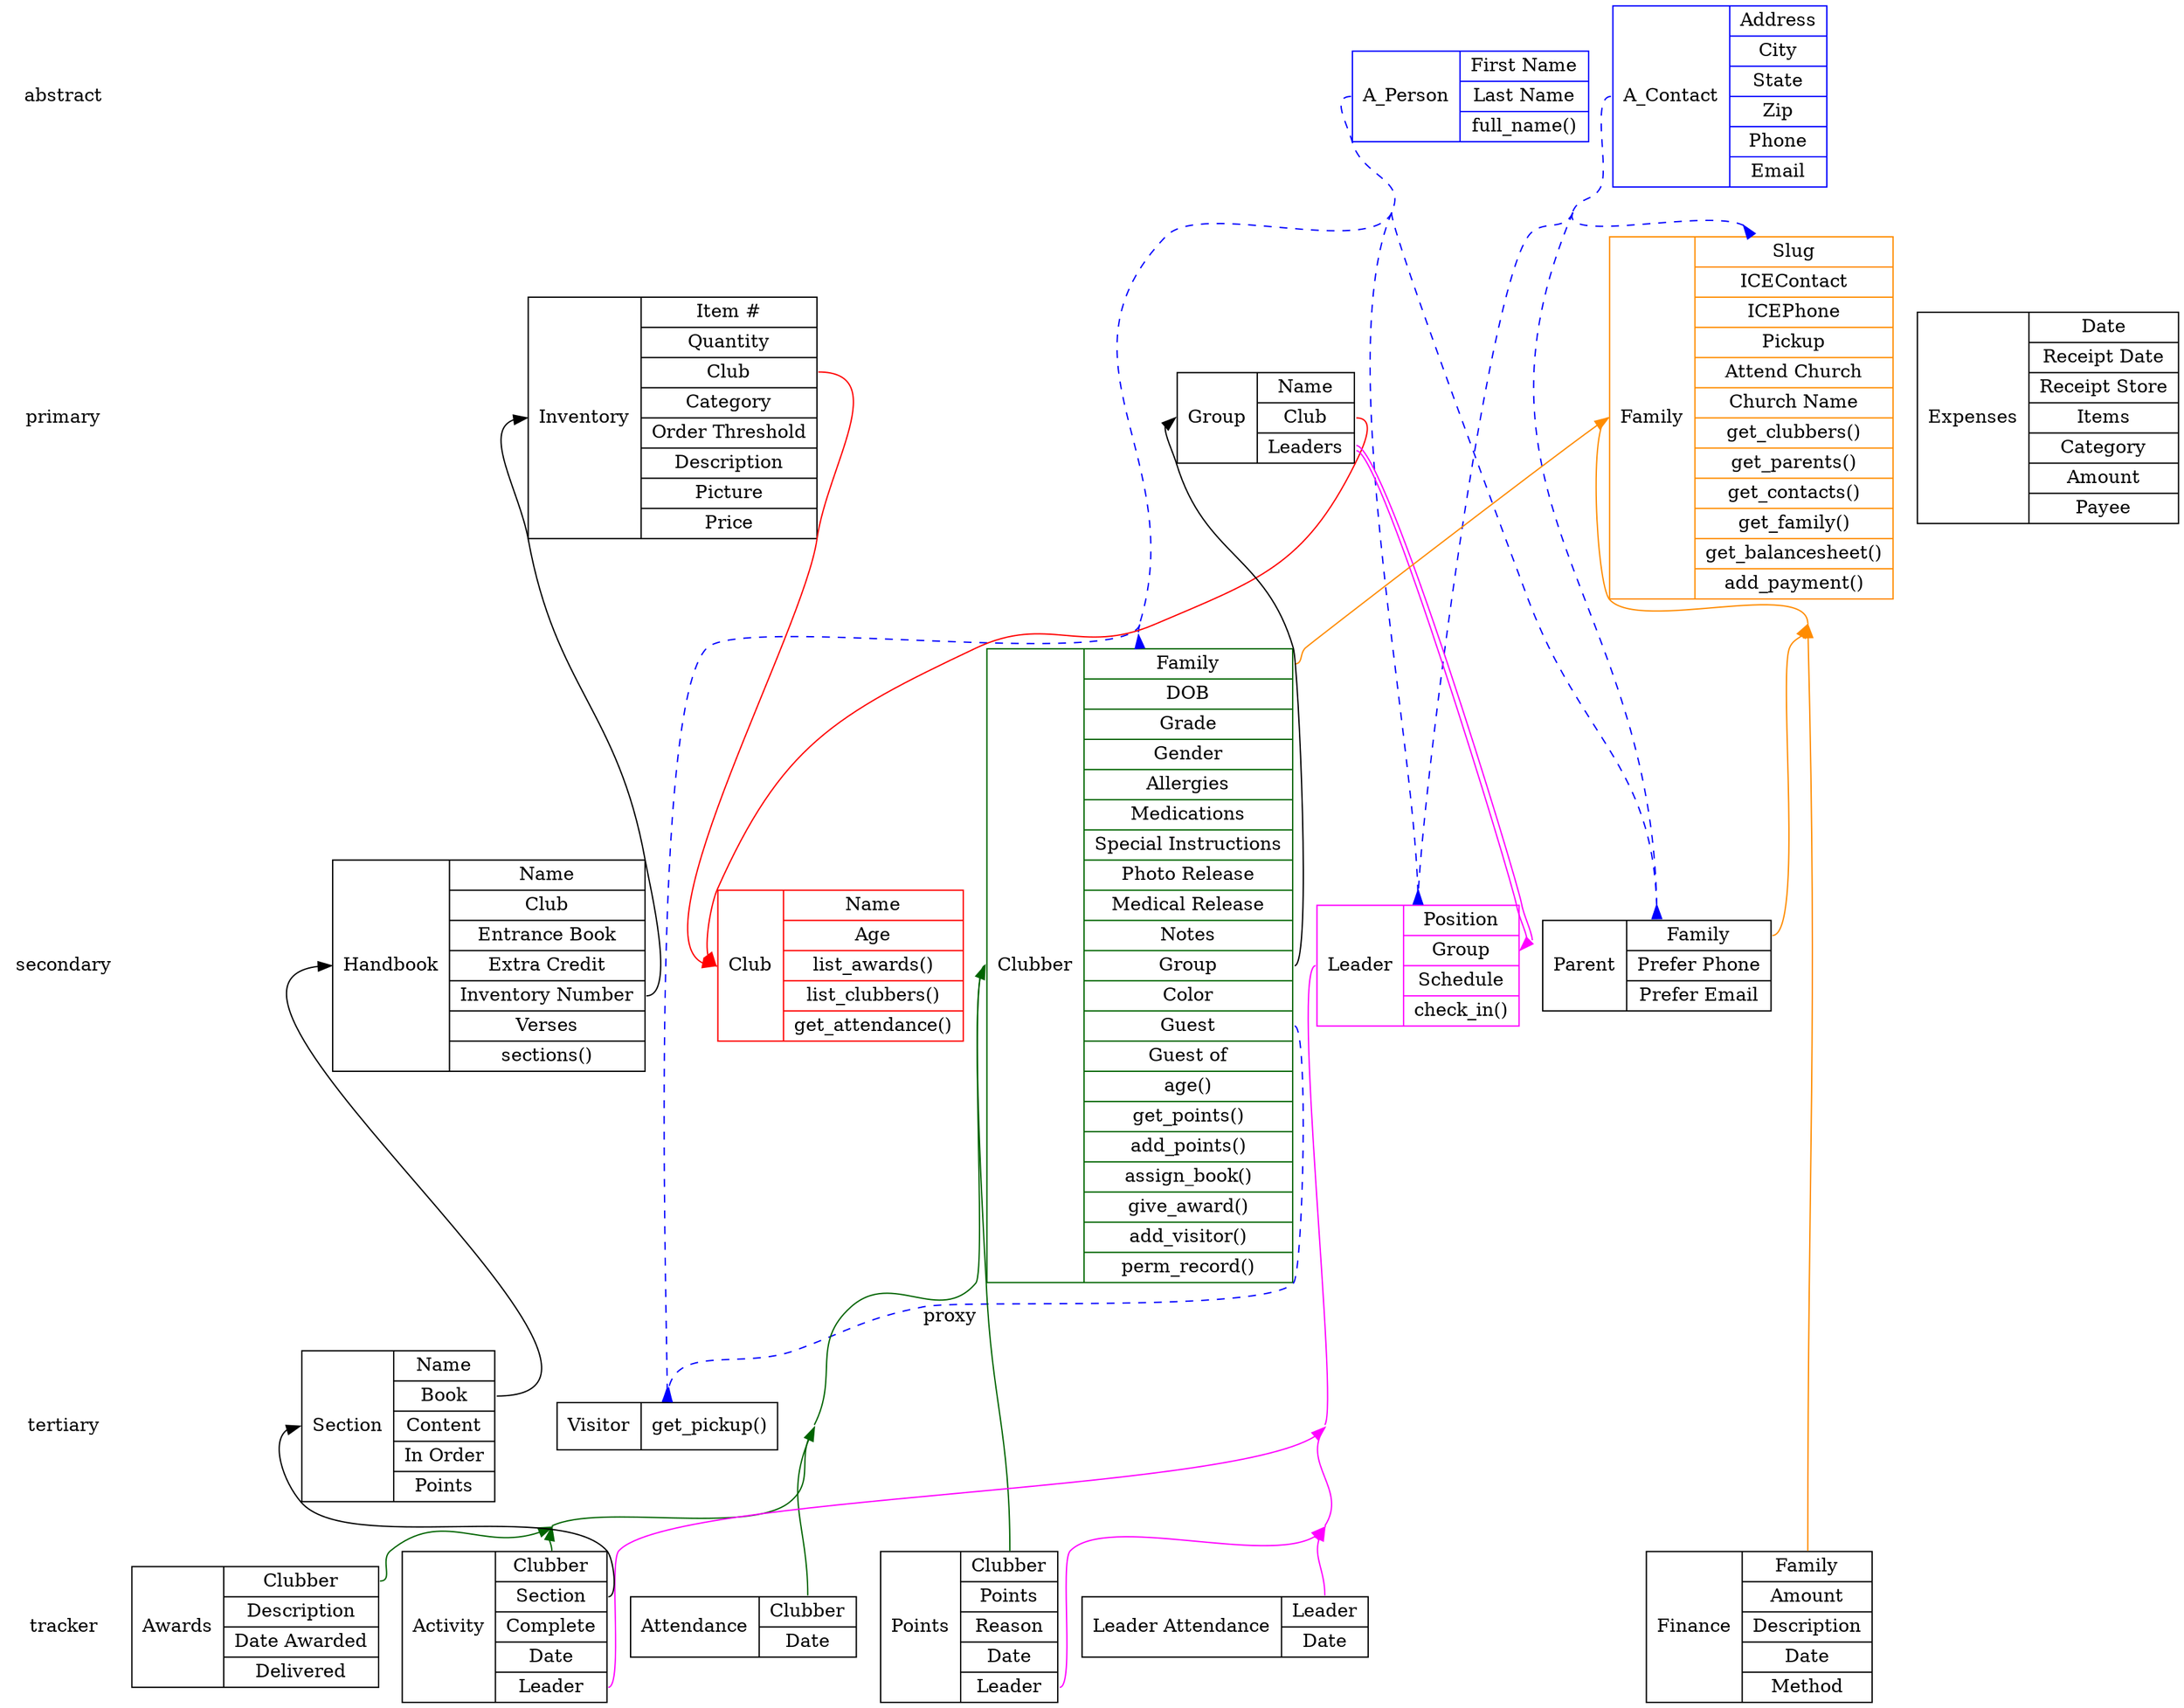 digraph awanas {

concentrate=true;
splines=curves;

node [shape=record];

// Rank-order
{
    node [shape=plaintext];
    edge [style=invis];
    abstract -> primary -> secondary -> tertiary -> tracker;
}
{
    { rank=same; abstract; A_person; A_contact; }
    { rank=same; primary; family; group; inv; expenses; };
    { rank=same; secondary; clubber; parent; handbook; club; leader;};
    { rank=same; tertiary; visitor; section;  };
    { rank=same; tracker; finance; points; attendance; l_attendance; award; activity; };
}

//Abstract Models
{
    A_person [color=blue label="A_Person|{First Name|
                                          Last Name|
                                          full_name()}"];
    A_contact [color=blue label="A_Contact|{Address|
                                            City|
                                            State|
                                            Zip|
                                            Phone|
                                            Email}"];
}

// People
{
    leader [color=magenta label="<id>Leader|{Position|
                                             <group>Group|
                                             Schedule|
                                             <check_in>check_in()}"];
    clubber [color=darkgreen label="<id>Clubber|{<family>Family|
                                                 <dob>DOB|
                                                 Grade|
                                                 Gender|
                                                 Allergies|
                                                 Medications|
                                                 Special Instructions|
                                                 Photo Release|
                                                 Medical Release|
                                                 Notes|
                                                 <group>Group|
                                                 Color|
                                                 <guest>Guest|
                                                 Guest of|
                                                 <age>age()|
                                                 <get_points>get_points()|
                                                 <add_points>add_points()|
                                                 <assign>assign_book()|
                                                 <award>give_award()|
                                                 <visitor>add_visitor()|
                                                 <record>perm_record()}"];
    visitor [label="<id>Visitor|{get_pickup()}"]
    parent [label="<id>Parent|{<family>Family|
                               <pref_ph>Prefer Phone|
                               <pref_e>Prefer Email}"];
    family [color=darkorange label="<id>Family|{Slug|
                                                ICEContact|
                                                ICEPhone|
                                                Pickup|
                                                Attend Church|
                                                Church Name|
                                                <get_clubbers>get_clubbers()|
                                                <get_parents>get_parents()|
                                                <get_contacts>get_contacts()|
                                                <get_family>get_family()|
                                                <balance>get_balancesheet()|
                                                <add_payment>add_payment()}"];
}

// Club Info
 {
    club [color=red label="<id>Club|{Name|
                                     Age|
                                     <list_awards>list_awards()|
                                     <list_clubbers>list_clubbers()|
                                     <attendance>get_attendance()}" ];
    group [label="<id>Group|{Name|
                             <club>Club|
                             <leader>Leaders}"]
    handbook [label="<id>Handbook|{Name|
                                   <club>Club|
                                   Entrance Book|
                                   Extra Credit|
                                   <inv>Inventory Number|
                                   Verses|
                                   sections()}"];
    section [label="<id>Section|{Name|
                                 <book>Book|
                                 Content|
                                 In Order|
                                 Points}"];
    inv [label="<id>Inventory|{<id>Item #|
                               Quantity|
                               <club>Club|
                               Category|
                               Order Threshold|
                               Description|
                               Picture|
                               Price}"];
    activity [label="<id>Activity|{<clubber>Clubber|
                                   <section>Section|
                                   Complete|
                                   Date|
                                   <leader>Leader}"];
    points [label="<id>Points|{<clubber>Clubber|
                               Points|
                               Reason|
                               Date|
                               <leader>Leader}"];
    award [label="<id>Awards|{<clubber>Clubber|
                              Description|
                              Date Awarded|
                              Delivered}"];
    attendance [label="<id>Attendance|{<clubber>Clubber|
                                       Date}"];
    l_attendance [label="<id>Leader Attendance|{<leader>Leader|
                                                Date}"];
    finance [label="<id>Finance|{<family>Family|
                                 Amount|
                                 Description|
                                 Date|
                                 Method}"];
    expenses [label="<id>Expenses|{Date|
                                   Receipt Date|
                                   Receipt Store|
                                   Items|
                                   Category|
                                   Amount|
                                   Payee}"];
}



// Abstract Model Relationships
{
    edge [color=blue style=dashed arrowhead=inv]
    A_person:w -> leader:n
    A_contact:w -> leader:n
    A_person:w -> parent:n
    A_contact:w -> parent:n
    A_contact:w -> family:n
    A_person:w -> clubber:n
    A_person:w -> visitor:n
    clubber:guest:e -> visitor:n [label="proxy"]
}

// Foreign Keys
// -> family
{
    edge [color=darkorange]
    clubber:family -> family:id:w
    parent:family -> family:id:w
    finance:family -> family:id:w
}

// -> clubber
{
    edge [color=darkgreen]
    activity:clubber -> clubber:id:w
    points:clubber -> clubber:id:w
    award:clubber -> clubber:id:w
    attendance:clubber -> clubber:id:w
}

// -> club
{
    edge [color=red]
    handbook:club -> club:id:w
    inv:club -> club:id:w
    group:club -> club:id:w
}

// -> leader
{
    edge [color=magenta]
    points:leader -> leader:id:w
    l_attendance:leader -> leader:id:w
    activity:leader -> leader:id:w
    "group":leader:e -> leader:group:e [color="magenta:invis:magenta"]
}

// -> *
{
    handbook:inv -> inv:id:w
    section:book -> handbook:id:w
    activity:section -> section:id:w
    clubber:group -> group:id:w

}

// Family methods
//family:balance -> finance:family [color=grey label=Find];
//family:get_contacts -> parent:family [color=grey label=Find];
//family:get_family -> clubber:family [color=grey label=Find];
//family:get_family -> parent:family [color=grey label=Find];
//family:add_payment -> finance:id [color=grey label=Create];

// Clubber methods
//clubber:get_points -> points:clubber [color=grey label=Find]
//clubber:add_points -> points:id [color=grey label=Create]
//clubber:assign -> activity:id [color=grey label=Create]
//clubber:award -> award:id [color=grey label=Create]
//clubber:visitor -> visitor:id [color=grey label=Create]

// Leader methods
//leader:check_in -> l_attendance:id [color=grey label=Create]

// Club methods
//club:list_awards -> award:clubber [color=grey label=Find]
//club:list_clubbers -> clubber:club [color=grey label=Find]
//club:attendance -> attendance:clubber [color=grey label=Find]
}


